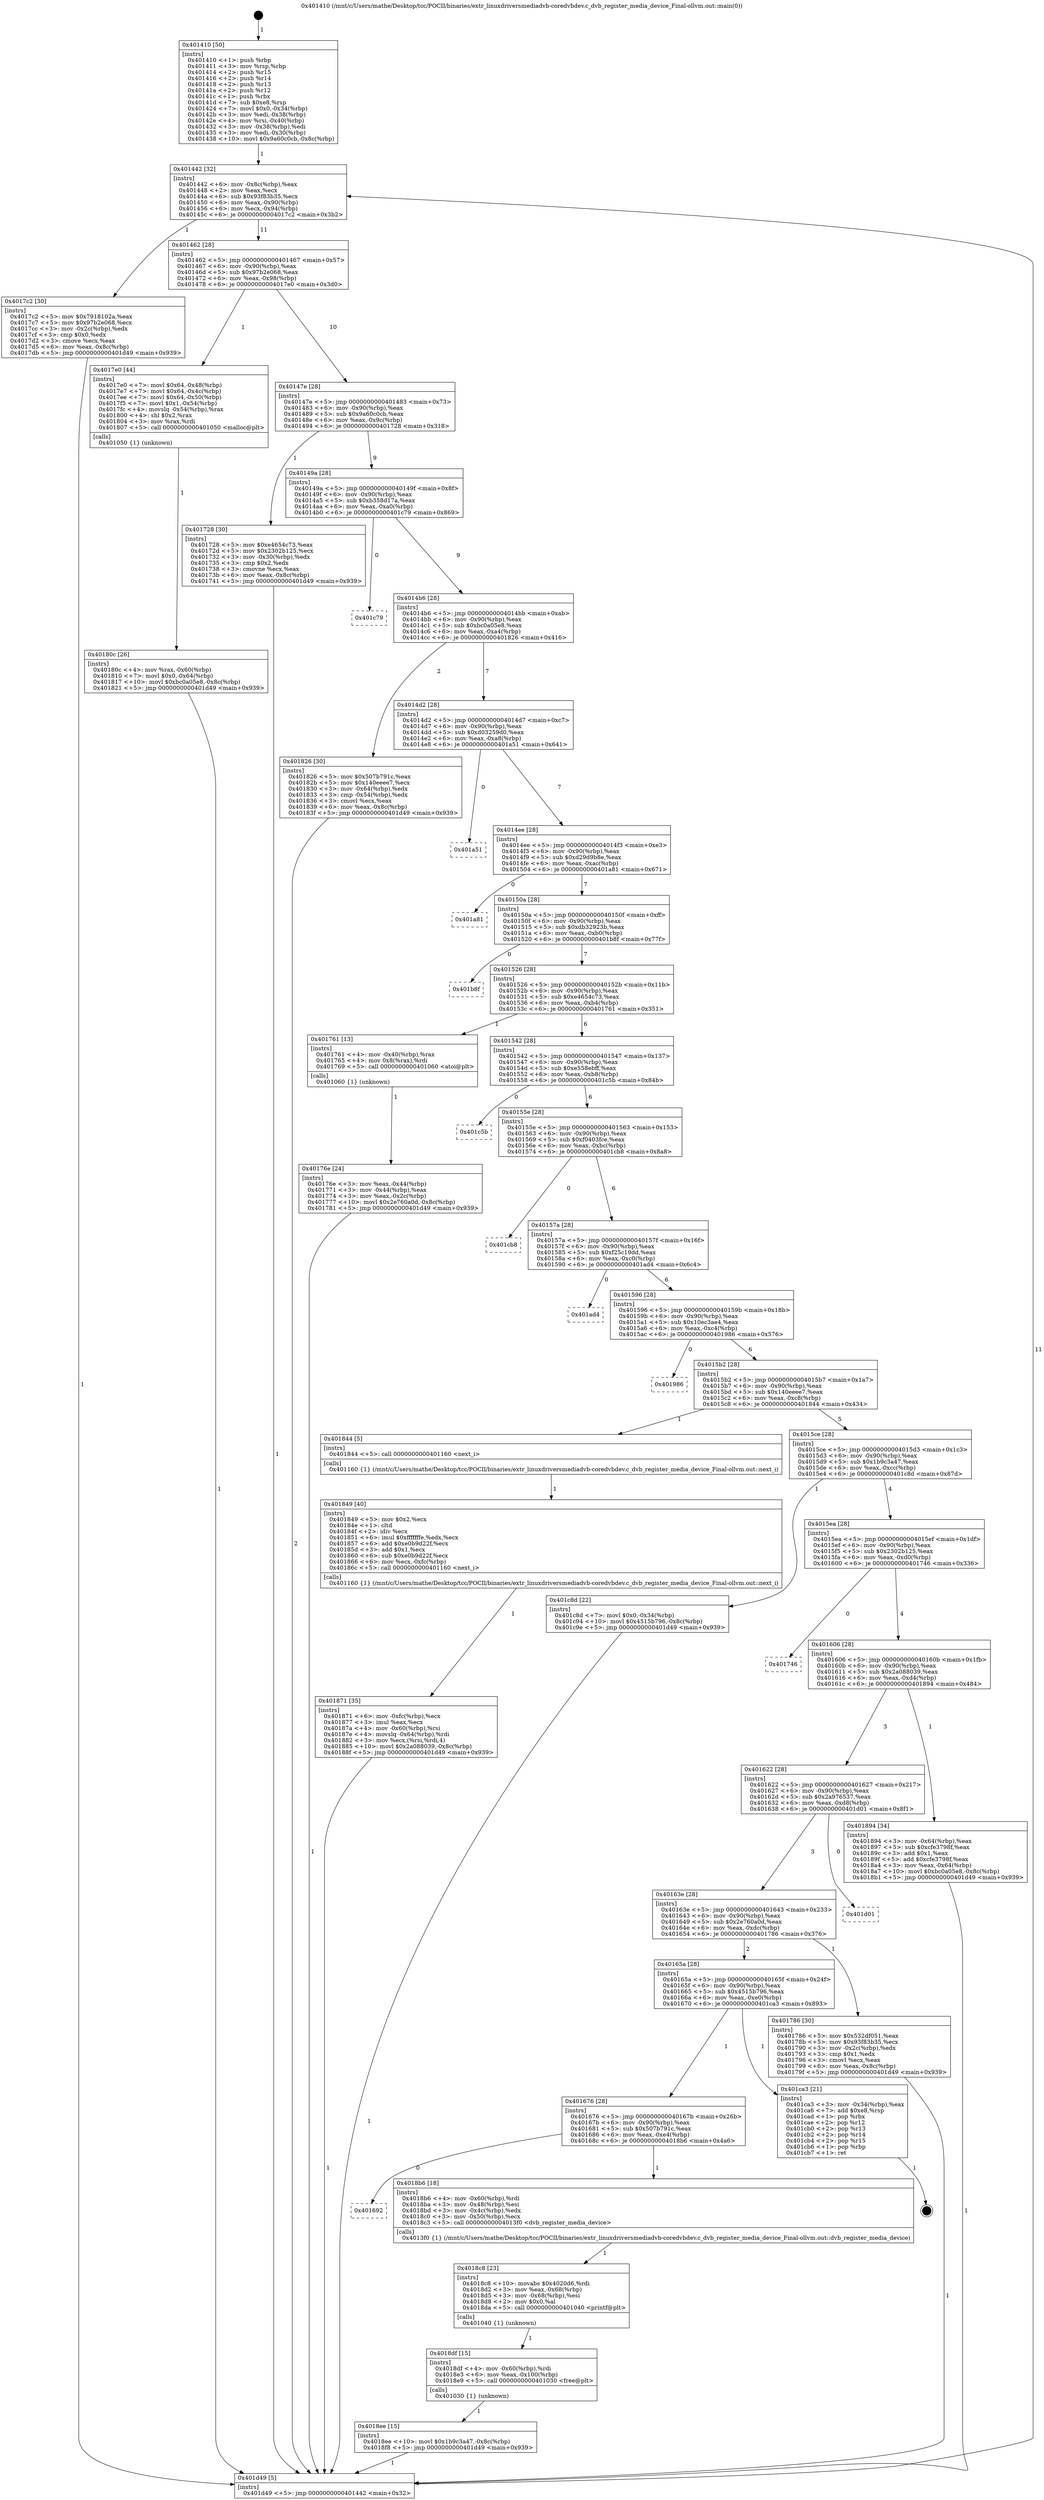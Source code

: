 digraph "0x401410" {
  label = "0x401410 (/mnt/c/Users/mathe/Desktop/tcc/POCII/binaries/extr_linuxdriversmediadvb-coredvbdev.c_dvb_register_media_device_Final-ollvm.out::main(0))"
  labelloc = "t"
  node[shape=record]

  Entry [label="",width=0.3,height=0.3,shape=circle,fillcolor=black,style=filled]
  "0x401442" [label="{
     0x401442 [32]\l
     | [instrs]\l
     &nbsp;&nbsp;0x401442 \<+6\>: mov -0x8c(%rbp),%eax\l
     &nbsp;&nbsp;0x401448 \<+2\>: mov %eax,%ecx\l
     &nbsp;&nbsp;0x40144a \<+6\>: sub $0x93f83b35,%ecx\l
     &nbsp;&nbsp;0x401450 \<+6\>: mov %eax,-0x90(%rbp)\l
     &nbsp;&nbsp;0x401456 \<+6\>: mov %ecx,-0x94(%rbp)\l
     &nbsp;&nbsp;0x40145c \<+6\>: je 00000000004017c2 \<main+0x3b2\>\l
  }"]
  "0x4017c2" [label="{
     0x4017c2 [30]\l
     | [instrs]\l
     &nbsp;&nbsp;0x4017c2 \<+5\>: mov $0x7918102a,%eax\l
     &nbsp;&nbsp;0x4017c7 \<+5\>: mov $0x97b2e068,%ecx\l
     &nbsp;&nbsp;0x4017cc \<+3\>: mov -0x2c(%rbp),%edx\l
     &nbsp;&nbsp;0x4017cf \<+3\>: cmp $0x0,%edx\l
     &nbsp;&nbsp;0x4017d2 \<+3\>: cmove %ecx,%eax\l
     &nbsp;&nbsp;0x4017d5 \<+6\>: mov %eax,-0x8c(%rbp)\l
     &nbsp;&nbsp;0x4017db \<+5\>: jmp 0000000000401d49 \<main+0x939\>\l
  }"]
  "0x401462" [label="{
     0x401462 [28]\l
     | [instrs]\l
     &nbsp;&nbsp;0x401462 \<+5\>: jmp 0000000000401467 \<main+0x57\>\l
     &nbsp;&nbsp;0x401467 \<+6\>: mov -0x90(%rbp),%eax\l
     &nbsp;&nbsp;0x40146d \<+5\>: sub $0x97b2e068,%eax\l
     &nbsp;&nbsp;0x401472 \<+6\>: mov %eax,-0x98(%rbp)\l
     &nbsp;&nbsp;0x401478 \<+6\>: je 00000000004017e0 \<main+0x3d0\>\l
  }"]
  Exit [label="",width=0.3,height=0.3,shape=circle,fillcolor=black,style=filled,peripheries=2]
  "0x4017e0" [label="{
     0x4017e0 [44]\l
     | [instrs]\l
     &nbsp;&nbsp;0x4017e0 \<+7\>: movl $0x64,-0x48(%rbp)\l
     &nbsp;&nbsp;0x4017e7 \<+7\>: movl $0x64,-0x4c(%rbp)\l
     &nbsp;&nbsp;0x4017ee \<+7\>: movl $0x64,-0x50(%rbp)\l
     &nbsp;&nbsp;0x4017f5 \<+7\>: movl $0x1,-0x54(%rbp)\l
     &nbsp;&nbsp;0x4017fc \<+4\>: movslq -0x54(%rbp),%rax\l
     &nbsp;&nbsp;0x401800 \<+4\>: shl $0x2,%rax\l
     &nbsp;&nbsp;0x401804 \<+3\>: mov %rax,%rdi\l
     &nbsp;&nbsp;0x401807 \<+5\>: call 0000000000401050 \<malloc@plt\>\l
     | [calls]\l
     &nbsp;&nbsp;0x401050 \{1\} (unknown)\l
  }"]
  "0x40147e" [label="{
     0x40147e [28]\l
     | [instrs]\l
     &nbsp;&nbsp;0x40147e \<+5\>: jmp 0000000000401483 \<main+0x73\>\l
     &nbsp;&nbsp;0x401483 \<+6\>: mov -0x90(%rbp),%eax\l
     &nbsp;&nbsp;0x401489 \<+5\>: sub $0x9a60c0cb,%eax\l
     &nbsp;&nbsp;0x40148e \<+6\>: mov %eax,-0x9c(%rbp)\l
     &nbsp;&nbsp;0x401494 \<+6\>: je 0000000000401728 \<main+0x318\>\l
  }"]
  "0x4018ee" [label="{
     0x4018ee [15]\l
     | [instrs]\l
     &nbsp;&nbsp;0x4018ee \<+10\>: movl $0x1b9c3a47,-0x8c(%rbp)\l
     &nbsp;&nbsp;0x4018f8 \<+5\>: jmp 0000000000401d49 \<main+0x939\>\l
  }"]
  "0x401728" [label="{
     0x401728 [30]\l
     | [instrs]\l
     &nbsp;&nbsp;0x401728 \<+5\>: mov $0xe4654c73,%eax\l
     &nbsp;&nbsp;0x40172d \<+5\>: mov $0x2302b125,%ecx\l
     &nbsp;&nbsp;0x401732 \<+3\>: mov -0x30(%rbp),%edx\l
     &nbsp;&nbsp;0x401735 \<+3\>: cmp $0x2,%edx\l
     &nbsp;&nbsp;0x401738 \<+3\>: cmovne %ecx,%eax\l
     &nbsp;&nbsp;0x40173b \<+6\>: mov %eax,-0x8c(%rbp)\l
     &nbsp;&nbsp;0x401741 \<+5\>: jmp 0000000000401d49 \<main+0x939\>\l
  }"]
  "0x40149a" [label="{
     0x40149a [28]\l
     | [instrs]\l
     &nbsp;&nbsp;0x40149a \<+5\>: jmp 000000000040149f \<main+0x8f\>\l
     &nbsp;&nbsp;0x40149f \<+6\>: mov -0x90(%rbp),%eax\l
     &nbsp;&nbsp;0x4014a5 \<+5\>: sub $0xb358d17a,%eax\l
     &nbsp;&nbsp;0x4014aa \<+6\>: mov %eax,-0xa0(%rbp)\l
     &nbsp;&nbsp;0x4014b0 \<+6\>: je 0000000000401c79 \<main+0x869\>\l
  }"]
  "0x401d49" [label="{
     0x401d49 [5]\l
     | [instrs]\l
     &nbsp;&nbsp;0x401d49 \<+5\>: jmp 0000000000401442 \<main+0x32\>\l
  }"]
  "0x401410" [label="{
     0x401410 [50]\l
     | [instrs]\l
     &nbsp;&nbsp;0x401410 \<+1\>: push %rbp\l
     &nbsp;&nbsp;0x401411 \<+3\>: mov %rsp,%rbp\l
     &nbsp;&nbsp;0x401414 \<+2\>: push %r15\l
     &nbsp;&nbsp;0x401416 \<+2\>: push %r14\l
     &nbsp;&nbsp;0x401418 \<+2\>: push %r13\l
     &nbsp;&nbsp;0x40141a \<+2\>: push %r12\l
     &nbsp;&nbsp;0x40141c \<+1\>: push %rbx\l
     &nbsp;&nbsp;0x40141d \<+7\>: sub $0xe8,%rsp\l
     &nbsp;&nbsp;0x401424 \<+7\>: movl $0x0,-0x34(%rbp)\l
     &nbsp;&nbsp;0x40142b \<+3\>: mov %edi,-0x38(%rbp)\l
     &nbsp;&nbsp;0x40142e \<+4\>: mov %rsi,-0x40(%rbp)\l
     &nbsp;&nbsp;0x401432 \<+3\>: mov -0x38(%rbp),%edi\l
     &nbsp;&nbsp;0x401435 \<+3\>: mov %edi,-0x30(%rbp)\l
     &nbsp;&nbsp;0x401438 \<+10\>: movl $0x9a60c0cb,-0x8c(%rbp)\l
  }"]
  "0x4018df" [label="{
     0x4018df [15]\l
     | [instrs]\l
     &nbsp;&nbsp;0x4018df \<+4\>: mov -0x60(%rbp),%rdi\l
     &nbsp;&nbsp;0x4018e3 \<+6\>: mov %eax,-0x100(%rbp)\l
     &nbsp;&nbsp;0x4018e9 \<+5\>: call 0000000000401030 \<free@plt\>\l
     | [calls]\l
     &nbsp;&nbsp;0x401030 \{1\} (unknown)\l
  }"]
  "0x401c79" [label="{
     0x401c79\l
  }", style=dashed]
  "0x4014b6" [label="{
     0x4014b6 [28]\l
     | [instrs]\l
     &nbsp;&nbsp;0x4014b6 \<+5\>: jmp 00000000004014bb \<main+0xab\>\l
     &nbsp;&nbsp;0x4014bb \<+6\>: mov -0x90(%rbp),%eax\l
     &nbsp;&nbsp;0x4014c1 \<+5\>: sub $0xbc0a05e8,%eax\l
     &nbsp;&nbsp;0x4014c6 \<+6\>: mov %eax,-0xa4(%rbp)\l
     &nbsp;&nbsp;0x4014cc \<+6\>: je 0000000000401826 \<main+0x416\>\l
  }"]
  "0x4018c8" [label="{
     0x4018c8 [23]\l
     | [instrs]\l
     &nbsp;&nbsp;0x4018c8 \<+10\>: movabs $0x4020d6,%rdi\l
     &nbsp;&nbsp;0x4018d2 \<+3\>: mov %eax,-0x68(%rbp)\l
     &nbsp;&nbsp;0x4018d5 \<+3\>: mov -0x68(%rbp),%esi\l
     &nbsp;&nbsp;0x4018d8 \<+2\>: mov $0x0,%al\l
     &nbsp;&nbsp;0x4018da \<+5\>: call 0000000000401040 \<printf@plt\>\l
     | [calls]\l
     &nbsp;&nbsp;0x401040 \{1\} (unknown)\l
  }"]
  "0x401826" [label="{
     0x401826 [30]\l
     | [instrs]\l
     &nbsp;&nbsp;0x401826 \<+5\>: mov $0x507b791c,%eax\l
     &nbsp;&nbsp;0x40182b \<+5\>: mov $0x140eeee7,%ecx\l
     &nbsp;&nbsp;0x401830 \<+3\>: mov -0x64(%rbp),%edx\l
     &nbsp;&nbsp;0x401833 \<+3\>: cmp -0x54(%rbp),%edx\l
     &nbsp;&nbsp;0x401836 \<+3\>: cmovl %ecx,%eax\l
     &nbsp;&nbsp;0x401839 \<+6\>: mov %eax,-0x8c(%rbp)\l
     &nbsp;&nbsp;0x40183f \<+5\>: jmp 0000000000401d49 \<main+0x939\>\l
  }"]
  "0x4014d2" [label="{
     0x4014d2 [28]\l
     | [instrs]\l
     &nbsp;&nbsp;0x4014d2 \<+5\>: jmp 00000000004014d7 \<main+0xc7\>\l
     &nbsp;&nbsp;0x4014d7 \<+6\>: mov -0x90(%rbp),%eax\l
     &nbsp;&nbsp;0x4014dd \<+5\>: sub $0xd03259d0,%eax\l
     &nbsp;&nbsp;0x4014e2 \<+6\>: mov %eax,-0xa8(%rbp)\l
     &nbsp;&nbsp;0x4014e8 \<+6\>: je 0000000000401a51 \<main+0x641\>\l
  }"]
  "0x401692" [label="{
     0x401692\l
  }", style=dashed]
  "0x401a51" [label="{
     0x401a51\l
  }", style=dashed]
  "0x4014ee" [label="{
     0x4014ee [28]\l
     | [instrs]\l
     &nbsp;&nbsp;0x4014ee \<+5\>: jmp 00000000004014f3 \<main+0xe3\>\l
     &nbsp;&nbsp;0x4014f3 \<+6\>: mov -0x90(%rbp),%eax\l
     &nbsp;&nbsp;0x4014f9 \<+5\>: sub $0xd29d9b8e,%eax\l
     &nbsp;&nbsp;0x4014fe \<+6\>: mov %eax,-0xac(%rbp)\l
     &nbsp;&nbsp;0x401504 \<+6\>: je 0000000000401a81 \<main+0x671\>\l
  }"]
  "0x4018b6" [label="{
     0x4018b6 [18]\l
     | [instrs]\l
     &nbsp;&nbsp;0x4018b6 \<+4\>: mov -0x60(%rbp),%rdi\l
     &nbsp;&nbsp;0x4018ba \<+3\>: mov -0x48(%rbp),%esi\l
     &nbsp;&nbsp;0x4018bd \<+3\>: mov -0x4c(%rbp),%edx\l
     &nbsp;&nbsp;0x4018c0 \<+3\>: mov -0x50(%rbp),%ecx\l
     &nbsp;&nbsp;0x4018c3 \<+5\>: call 00000000004013f0 \<dvb_register_media_device\>\l
     | [calls]\l
     &nbsp;&nbsp;0x4013f0 \{1\} (/mnt/c/Users/mathe/Desktop/tcc/POCII/binaries/extr_linuxdriversmediadvb-coredvbdev.c_dvb_register_media_device_Final-ollvm.out::dvb_register_media_device)\l
  }"]
  "0x401a81" [label="{
     0x401a81\l
  }", style=dashed]
  "0x40150a" [label="{
     0x40150a [28]\l
     | [instrs]\l
     &nbsp;&nbsp;0x40150a \<+5\>: jmp 000000000040150f \<main+0xff\>\l
     &nbsp;&nbsp;0x40150f \<+6\>: mov -0x90(%rbp),%eax\l
     &nbsp;&nbsp;0x401515 \<+5\>: sub $0xdb32923b,%eax\l
     &nbsp;&nbsp;0x40151a \<+6\>: mov %eax,-0xb0(%rbp)\l
     &nbsp;&nbsp;0x401520 \<+6\>: je 0000000000401b8f \<main+0x77f\>\l
  }"]
  "0x401676" [label="{
     0x401676 [28]\l
     | [instrs]\l
     &nbsp;&nbsp;0x401676 \<+5\>: jmp 000000000040167b \<main+0x26b\>\l
     &nbsp;&nbsp;0x40167b \<+6\>: mov -0x90(%rbp),%eax\l
     &nbsp;&nbsp;0x401681 \<+5\>: sub $0x507b791c,%eax\l
     &nbsp;&nbsp;0x401686 \<+6\>: mov %eax,-0xe4(%rbp)\l
     &nbsp;&nbsp;0x40168c \<+6\>: je 00000000004018b6 \<main+0x4a6\>\l
  }"]
  "0x401b8f" [label="{
     0x401b8f\l
  }", style=dashed]
  "0x401526" [label="{
     0x401526 [28]\l
     | [instrs]\l
     &nbsp;&nbsp;0x401526 \<+5\>: jmp 000000000040152b \<main+0x11b\>\l
     &nbsp;&nbsp;0x40152b \<+6\>: mov -0x90(%rbp),%eax\l
     &nbsp;&nbsp;0x401531 \<+5\>: sub $0xe4654c73,%eax\l
     &nbsp;&nbsp;0x401536 \<+6\>: mov %eax,-0xb4(%rbp)\l
     &nbsp;&nbsp;0x40153c \<+6\>: je 0000000000401761 \<main+0x351\>\l
  }"]
  "0x401ca3" [label="{
     0x401ca3 [21]\l
     | [instrs]\l
     &nbsp;&nbsp;0x401ca3 \<+3\>: mov -0x34(%rbp),%eax\l
     &nbsp;&nbsp;0x401ca6 \<+7\>: add $0xe8,%rsp\l
     &nbsp;&nbsp;0x401cad \<+1\>: pop %rbx\l
     &nbsp;&nbsp;0x401cae \<+2\>: pop %r12\l
     &nbsp;&nbsp;0x401cb0 \<+2\>: pop %r13\l
     &nbsp;&nbsp;0x401cb2 \<+2\>: pop %r14\l
     &nbsp;&nbsp;0x401cb4 \<+2\>: pop %r15\l
     &nbsp;&nbsp;0x401cb6 \<+1\>: pop %rbp\l
     &nbsp;&nbsp;0x401cb7 \<+1\>: ret\l
  }"]
  "0x401761" [label="{
     0x401761 [13]\l
     | [instrs]\l
     &nbsp;&nbsp;0x401761 \<+4\>: mov -0x40(%rbp),%rax\l
     &nbsp;&nbsp;0x401765 \<+4\>: mov 0x8(%rax),%rdi\l
     &nbsp;&nbsp;0x401769 \<+5\>: call 0000000000401060 \<atoi@plt\>\l
     | [calls]\l
     &nbsp;&nbsp;0x401060 \{1\} (unknown)\l
  }"]
  "0x401542" [label="{
     0x401542 [28]\l
     | [instrs]\l
     &nbsp;&nbsp;0x401542 \<+5\>: jmp 0000000000401547 \<main+0x137\>\l
     &nbsp;&nbsp;0x401547 \<+6\>: mov -0x90(%rbp),%eax\l
     &nbsp;&nbsp;0x40154d \<+5\>: sub $0xe558ebff,%eax\l
     &nbsp;&nbsp;0x401552 \<+6\>: mov %eax,-0xb8(%rbp)\l
     &nbsp;&nbsp;0x401558 \<+6\>: je 0000000000401c5b \<main+0x84b\>\l
  }"]
  "0x40176e" [label="{
     0x40176e [24]\l
     | [instrs]\l
     &nbsp;&nbsp;0x40176e \<+3\>: mov %eax,-0x44(%rbp)\l
     &nbsp;&nbsp;0x401771 \<+3\>: mov -0x44(%rbp),%eax\l
     &nbsp;&nbsp;0x401774 \<+3\>: mov %eax,-0x2c(%rbp)\l
     &nbsp;&nbsp;0x401777 \<+10\>: movl $0x2e760a0d,-0x8c(%rbp)\l
     &nbsp;&nbsp;0x401781 \<+5\>: jmp 0000000000401d49 \<main+0x939\>\l
  }"]
  "0x401871" [label="{
     0x401871 [35]\l
     | [instrs]\l
     &nbsp;&nbsp;0x401871 \<+6\>: mov -0xfc(%rbp),%ecx\l
     &nbsp;&nbsp;0x401877 \<+3\>: imul %eax,%ecx\l
     &nbsp;&nbsp;0x40187a \<+4\>: mov -0x60(%rbp),%rsi\l
     &nbsp;&nbsp;0x40187e \<+4\>: movslq -0x64(%rbp),%rdi\l
     &nbsp;&nbsp;0x401882 \<+3\>: mov %ecx,(%rsi,%rdi,4)\l
     &nbsp;&nbsp;0x401885 \<+10\>: movl $0x2a088039,-0x8c(%rbp)\l
     &nbsp;&nbsp;0x40188f \<+5\>: jmp 0000000000401d49 \<main+0x939\>\l
  }"]
  "0x401c5b" [label="{
     0x401c5b\l
  }", style=dashed]
  "0x40155e" [label="{
     0x40155e [28]\l
     | [instrs]\l
     &nbsp;&nbsp;0x40155e \<+5\>: jmp 0000000000401563 \<main+0x153\>\l
     &nbsp;&nbsp;0x401563 \<+6\>: mov -0x90(%rbp),%eax\l
     &nbsp;&nbsp;0x401569 \<+5\>: sub $0xf0403fce,%eax\l
     &nbsp;&nbsp;0x40156e \<+6\>: mov %eax,-0xbc(%rbp)\l
     &nbsp;&nbsp;0x401574 \<+6\>: je 0000000000401cb8 \<main+0x8a8\>\l
  }"]
  "0x401849" [label="{
     0x401849 [40]\l
     | [instrs]\l
     &nbsp;&nbsp;0x401849 \<+5\>: mov $0x2,%ecx\l
     &nbsp;&nbsp;0x40184e \<+1\>: cltd\l
     &nbsp;&nbsp;0x40184f \<+2\>: idiv %ecx\l
     &nbsp;&nbsp;0x401851 \<+6\>: imul $0xfffffffe,%edx,%ecx\l
     &nbsp;&nbsp;0x401857 \<+6\>: add $0xe0b9d22f,%ecx\l
     &nbsp;&nbsp;0x40185d \<+3\>: add $0x1,%ecx\l
     &nbsp;&nbsp;0x401860 \<+6\>: sub $0xe0b9d22f,%ecx\l
     &nbsp;&nbsp;0x401866 \<+6\>: mov %ecx,-0xfc(%rbp)\l
     &nbsp;&nbsp;0x40186c \<+5\>: call 0000000000401160 \<next_i\>\l
     | [calls]\l
     &nbsp;&nbsp;0x401160 \{1\} (/mnt/c/Users/mathe/Desktop/tcc/POCII/binaries/extr_linuxdriversmediadvb-coredvbdev.c_dvb_register_media_device_Final-ollvm.out::next_i)\l
  }"]
  "0x401cb8" [label="{
     0x401cb8\l
  }", style=dashed]
  "0x40157a" [label="{
     0x40157a [28]\l
     | [instrs]\l
     &nbsp;&nbsp;0x40157a \<+5\>: jmp 000000000040157f \<main+0x16f\>\l
     &nbsp;&nbsp;0x40157f \<+6\>: mov -0x90(%rbp),%eax\l
     &nbsp;&nbsp;0x401585 \<+5\>: sub $0xf25c19dd,%eax\l
     &nbsp;&nbsp;0x40158a \<+6\>: mov %eax,-0xc0(%rbp)\l
     &nbsp;&nbsp;0x401590 \<+6\>: je 0000000000401ad4 \<main+0x6c4\>\l
  }"]
  "0x40180c" [label="{
     0x40180c [26]\l
     | [instrs]\l
     &nbsp;&nbsp;0x40180c \<+4\>: mov %rax,-0x60(%rbp)\l
     &nbsp;&nbsp;0x401810 \<+7\>: movl $0x0,-0x64(%rbp)\l
     &nbsp;&nbsp;0x401817 \<+10\>: movl $0xbc0a05e8,-0x8c(%rbp)\l
     &nbsp;&nbsp;0x401821 \<+5\>: jmp 0000000000401d49 \<main+0x939\>\l
  }"]
  "0x401ad4" [label="{
     0x401ad4\l
  }", style=dashed]
  "0x401596" [label="{
     0x401596 [28]\l
     | [instrs]\l
     &nbsp;&nbsp;0x401596 \<+5\>: jmp 000000000040159b \<main+0x18b\>\l
     &nbsp;&nbsp;0x40159b \<+6\>: mov -0x90(%rbp),%eax\l
     &nbsp;&nbsp;0x4015a1 \<+5\>: sub $0x10ec3ae4,%eax\l
     &nbsp;&nbsp;0x4015a6 \<+6\>: mov %eax,-0xc4(%rbp)\l
     &nbsp;&nbsp;0x4015ac \<+6\>: je 0000000000401986 \<main+0x576\>\l
  }"]
  "0x40165a" [label="{
     0x40165a [28]\l
     | [instrs]\l
     &nbsp;&nbsp;0x40165a \<+5\>: jmp 000000000040165f \<main+0x24f\>\l
     &nbsp;&nbsp;0x40165f \<+6\>: mov -0x90(%rbp),%eax\l
     &nbsp;&nbsp;0x401665 \<+5\>: sub $0x4515b796,%eax\l
     &nbsp;&nbsp;0x40166a \<+6\>: mov %eax,-0xe0(%rbp)\l
     &nbsp;&nbsp;0x401670 \<+6\>: je 0000000000401ca3 \<main+0x893\>\l
  }"]
  "0x401986" [label="{
     0x401986\l
  }", style=dashed]
  "0x4015b2" [label="{
     0x4015b2 [28]\l
     | [instrs]\l
     &nbsp;&nbsp;0x4015b2 \<+5\>: jmp 00000000004015b7 \<main+0x1a7\>\l
     &nbsp;&nbsp;0x4015b7 \<+6\>: mov -0x90(%rbp),%eax\l
     &nbsp;&nbsp;0x4015bd \<+5\>: sub $0x140eeee7,%eax\l
     &nbsp;&nbsp;0x4015c2 \<+6\>: mov %eax,-0xc8(%rbp)\l
     &nbsp;&nbsp;0x4015c8 \<+6\>: je 0000000000401844 \<main+0x434\>\l
  }"]
  "0x401786" [label="{
     0x401786 [30]\l
     | [instrs]\l
     &nbsp;&nbsp;0x401786 \<+5\>: mov $0x532df051,%eax\l
     &nbsp;&nbsp;0x40178b \<+5\>: mov $0x93f83b35,%ecx\l
     &nbsp;&nbsp;0x401790 \<+3\>: mov -0x2c(%rbp),%edx\l
     &nbsp;&nbsp;0x401793 \<+3\>: cmp $0x1,%edx\l
     &nbsp;&nbsp;0x401796 \<+3\>: cmovl %ecx,%eax\l
     &nbsp;&nbsp;0x401799 \<+6\>: mov %eax,-0x8c(%rbp)\l
     &nbsp;&nbsp;0x40179f \<+5\>: jmp 0000000000401d49 \<main+0x939\>\l
  }"]
  "0x401844" [label="{
     0x401844 [5]\l
     | [instrs]\l
     &nbsp;&nbsp;0x401844 \<+5\>: call 0000000000401160 \<next_i\>\l
     | [calls]\l
     &nbsp;&nbsp;0x401160 \{1\} (/mnt/c/Users/mathe/Desktop/tcc/POCII/binaries/extr_linuxdriversmediadvb-coredvbdev.c_dvb_register_media_device_Final-ollvm.out::next_i)\l
  }"]
  "0x4015ce" [label="{
     0x4015ce [28]\l
     | [instrs]\l
     &nbsp;&nbsp;0x4015ce \<+5\>: jmp 00000000004015d3 \<main+0x1c3\>\l
     &nbsp;&nbsp;0x4015d3 \<+6\>: mov -0x90(%rbp),%eax\l
     &nbsp;&nbsp;0x4015d9 \<+5\>: sub $0x1b9c3a47,%eax\l
     &nbsp;&nbsp;0x4015de \<+6\>: mov %eax,-0xcc(%rbp)\l
     &nbsp;&nbsp;0x4015e4 \<+6\>: je 0000000000401c8d \<main+0x87d\>\l
  }"]
  "0x40163e" [label="{
     0x40163e [28]\l
     | [instrs]\l
     &nbsp;&nbsp;0x40163e \<+5\>: jmp 0000000000401643 \<main+0x233\>\l
     &nbsp;&nbsp;0x401643 \<+6\>: mov -0x90(%rbp),%eax\l
     &nbsp;&nbsp;0x401649 \<+5\>: sub $0x2e760a0d,%eax\l
     &nbsp;&nbsp;0x40164e \<+6\>: mov %eax,-0xdc(%rbp)\l
     &nbsp;&nbsp;0x401654 \<+6\>: je 0000000000401786 \<main+0x376\>\l
  }"]
  "0x401c8d" [label="{
     0x401c8d [22]\l
     | [instrs]\l
     &nbsp;&nbsp;0x401c8d \<+7\>: movl $0x0,-0x34(%rbp)\l
     &nbsp;&nbsp;0x401c94 \<+10\>: movl $0x4515b796,-0x8c(%rbp)\l
     &nbsp;&nbsp;0x401c9e \<+5\>: jmp 0000000000401d49 \<main+0x939\>\l
  }"]
  "0x4015ea" [label="{
     0x4015ea [28]\l
     | [instrs]\l
     &nbsp;&nbsp;0x4015ea \<+5\>: jmp 00000000004015ef \<main+0x1df\>\l
     &nbsp;&nbsp;0x4015ef \<+6\>: mov -0x90(%rbp),%eax\l
     &nbsp;&nbsp;0x4015f5 \<+5\>: sub $0x2302b125,%eax\l
     &nbsp;&nbsp;0x4015fa \<+6\>: mov %eax,-0xd0(%rbp)\l
     &nbsp;&nbsp;0x401600 \<+6\>: je 0000000000401746 \<main+0x336\>\l
  }"]
  "0x401d01" [label="{
     0x401d01\l
  }", style=dashed]
  "0x401746" [label="{
     0x401746\l
  }", style=dashed]
  "0x401606" [label="{
     0x401606 [28]\l
     | [instrs]\l
     &nbsp;&nbsp;0x401606 \<+5\>: jmp 000000000040160b \<main+0x1fb\>\l
     &nbsp;&nbsp;0x40160b \<+6\>: mov -0x90(%rbp),%eax\l
     &nbsp;&nbsp;0x401611 \<+5\>: sub $0x2a088039,%eax\l
     &nbsp;&nbsp;0x401616 \<+6\>: mov %eax,-0xd4(%rbp)\l
     &nbsp;&nbsp;0x40161c \<+6\>: je 0000000000401894 \<main+0x484\>\l
  }"]
  "0x401622" [label="{
     0x401622 [28]\l
     | [instrs]\l
     &nbsp;&nbsp;0x401622 \<+5\>: jmp 0000000000401627 \<main+0x217\>\l
     &nbsp;&nbsp;0x401627 \<+6\>: mov -0x90(%rbp),%eax\l
     &nbsp;&nbsp;0x40162d \<+5\>: sub $0x2a976537,%eax\l
     &nbsp;&nbsp;0x401632 \<+6\>: mov %eax,-0xd8(%rbp)\l
     &nbsp;&nbsp;0x401638 \<+6\>: je 0000000000401d01 \<main+0x8f1\>\l
  }"]
  "0x401894" [label="{
     0x401894 [34]\l
     | [instrs]\l
     &nbsp;&nbsp;0x401894 \<+3\>: mov -0x64(%rbp),%eax\l
     &nbsp;&nbsp;0x401897 \<+5\>: sub $0xcfe3798f,%eax\l
     &nbsp;&nbsp;0x40189c \<+3\>: add $0x1,%eax\l
     &nbsp;&nbsp;0x40189f \<+5\>: add $0xcfe3798f,%eax\l
     &nbsp;&nbsp;0x4018a4 \<+3\>: mov %eax,-0x64(%rbp)\l
     &nbsp;&nbsp;0x4018a7 \<+10\>: movl $0xbc0a05e8,-0x8c(%rbp)\l
     &nbsp;&nbsp;0x4018b1 \<+5\>: jmp 0000000000401d49 \<main+0x939\>\l
  }"]
  Entry -> "0x401410" [label=" 1"]
  "0x401442" -> "0x4017c2" [label=" 1"]
  "0x401442" -> "0x401462" [label=" 11"]
  "0x401ca3" -> Exit [label=" 1"]
  "0x401462" -> "0x4017e0" [label=" 1"]
  "0x401462" -> "0x40147e" [label=" 10"]
  "0x401c8d" -> "0x401d49" [label=" 1"]
  "0x40147e" -> "0x401728" [label=" 1"]
  "0x40147e" -> "0x40149a" [label=" 9"]
  "0x401728" -> "0x401d49" [label=" 1"]
  "0x401410" -> "0x401442" [label=" 1"]
  "0x401d49" -> "0x401442" [label=" 11"]
  "0x4018ee" -> "0x401d49" [label=" 1"]
  "0x40149a" -> "0x401c79" [label=" 0"]
  "0x40149a" -> "0x4014b6" [label=" 9"]
  "0x4018df" -> "0x4018ee" [label=" 1"]
  "0x4014b6" -> "0x401826" [label=" 2"]
  "0x4014b6" -> "0x4014d2" [label=" 7"]
  "0x4018c8" -> "0x4018df" [label=" 1"]
  "0x4014d2" -> "0x401a51" [label=" 0"]
  "0x4014d2" -> "0x4014ee" [label=" 7"]
  "0x4018b6" -> "0x4018c8" [label=" 1"]
  "0x4014ee" -> "0x401a81" [label=" 0"]
  "0x4014ee" -> "0x40150a" [label=" 7"]
  "0x401676" -> "0x401692" [label=" 0"]
  "0x40150a" -> "0x401b8f" [label=" 0"]
  "0x40150a" -> "0x401526" [label=" 7"]
  "0x401676" -> "0x4018b6" [label=" 1"]
  "0x401526" -> "0x401761" [label=" 1"]
  "0x401526" -> "0x401542" [label=" 6"]
  "0x401761" -> "0x40176e" [label=" 1"]
  "0x40176e" -> "0x401d49" [label=" 1"]
  "0x40165a" -> "0x401676" [label=" 1"]
  "0x401542" -> "0x401c5b" [label=" 0"]
  "0x401542" -> "0x40155e" [label=" 6"]
  "0x40165a" -> "0x401ca3" [label=" 1"]
  "0x40155e" -> "0x401cb8" [label=" 0"]
  "0x40155e" -> "0x40157a" [label=" 6"]
  "0x401894" -> "0x401d49" [label=" 1"]
  "0x40157a" -> "0x401ad4" [label=" 0"]
  "0x40157a" -> "0x401596" [label=" 6"]
  "0x401871" -> "0x401d49" [label=" 1"]
  "0x401596" -> "0x401986" [label=" 0"]
  "0x401596" -> "0x4015b2" [label=" 6"]
  "0x401849" -> "0x401871" [label=" 1"]
  "0x4015b2" -> "0x401844" [label=" 1"]
  "0x4015b2" -> "0x4015ce" [label=" 5"]
  "0x401844" -> "0x401849" [label=" 1"]
  "0x4015ce" -> "0x401c8d" [label=" 1"]
  "0x4015ce" -> "0x4015ea" [label=" 4"]
  "0x40180c" -> "0x401d49" [label=" 1"]
  "0x4015ea" -> "0x401746" [label=" 0"]
  "0x4015ea" -> "0x401606" [label=" 4"]
  "0x4017e0" -> "0x40180c" [label=" 1"]
  "0x401606" -> "0x401894" [label=" 1"]
  "0x401606" -> "0x401622" [label=" 3"]
  "0x4017c2" -> "0x401d49" [label=" 1"]
  "0x401622" -> "0x401d01" [label=" 0"]
  "0x401622" -> "0x40163e" [label=" 3"]
  "0x401826" -> "0x401d49" [label=" 2"]
  "0x40163e" -> "0x401786" [label=" 1"]
  "0x40163e" -> "0x40165a" [label=" 2"]
  "0x401786" -> "0x401d49" [label=" 1"]
}

